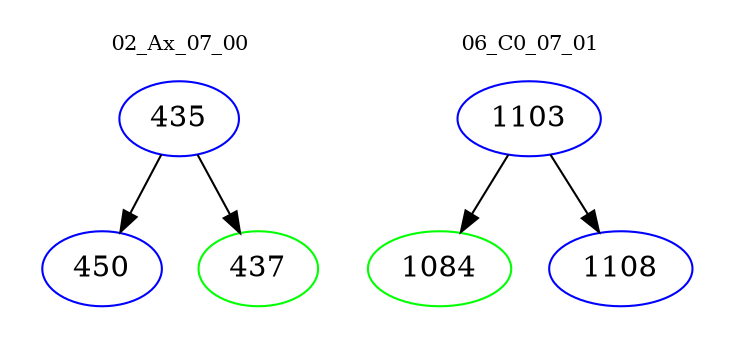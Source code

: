 digraph{
subgraph cluster_0 {
color = white
label = "02_Ax_07_00";
fontsize=10;
T0_435 [label="435", color="blue"]
T0_435 -> T0_450 [color="black"]
T0_450 [label="450", color="blue"]
T0_435 -> T0_437 [color="black"]
T0_437 [label="437", color="green"]
}
subgraph cluster_1 {
color = white
label = "06_C0_07_01";
fontsize=10;
T1_1103 [label="1103", color="blue"]
T1_1103 -> T1_1084 [color="black"]
T1_1084 [label="1084", color="green"]
T1_1103 -> T1_1108 [color="black"]
T1_1108 [label="1108", color="blue"]
}
}
